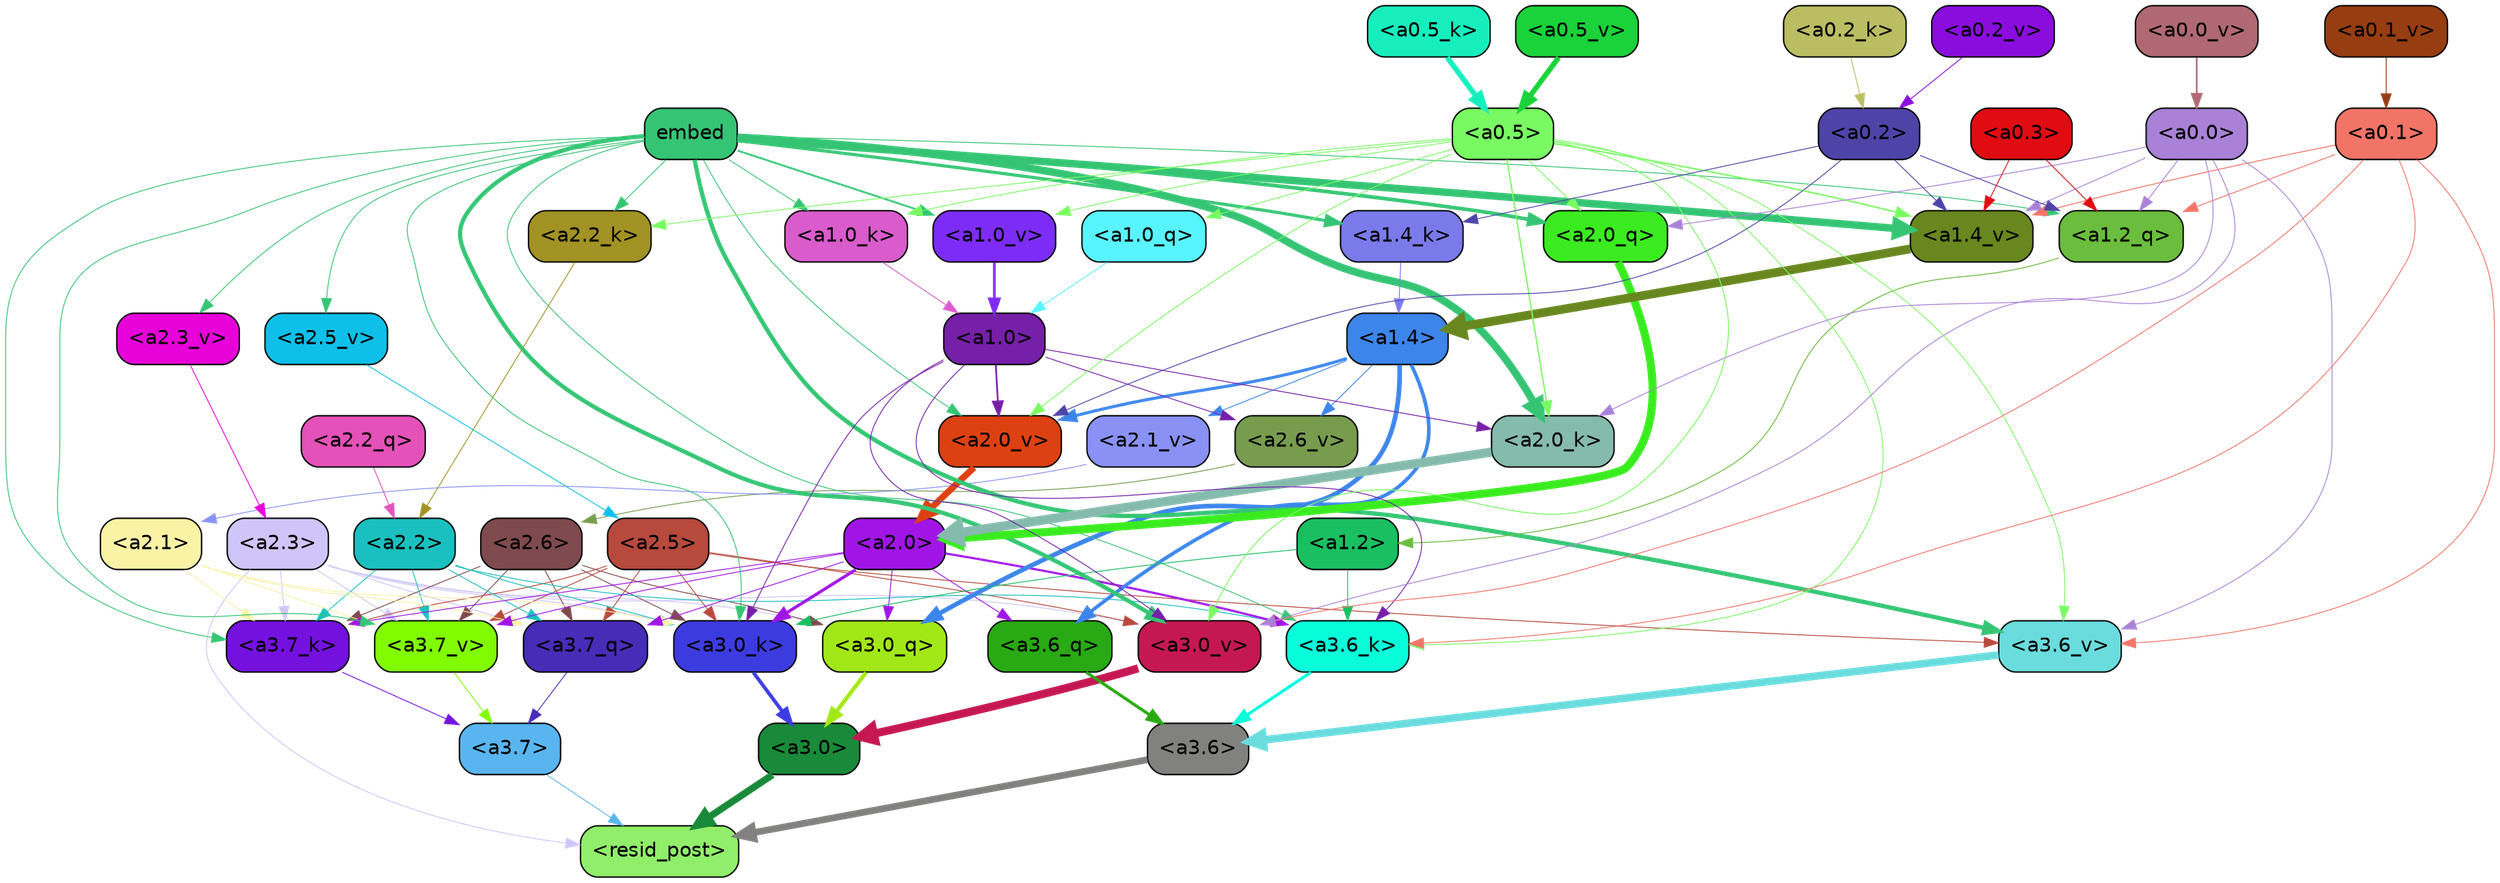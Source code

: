 strict digraph "" {
	graph [bgcolor=transparent,
		layout=dot,
		overlap=false,
		splines=true
	];
	"<a3.7>"	[color=black,
		fillcolor="#59b5f0",
		fontname=Helvetica,
		shape=box,
		style="filled, rounded"];
	"<resid_post>"	[color=black,
		fillcolor="#91ee6b",
		fontname=Helvetica,
		shape=box,
		style="filled, rounded"];
	"<a3.7>" -> "<resid_post>"	[color="#59b5f0",
		penwidth=0.6];
	"<a3.6>"	[color=black,
		fillcolor="#818280",
		fontname=Helvetica,
		shape=box,
		style="filled, rounded"];
	"<a3.6>" -> "<resid_post>"	[color="#818280",
		penwidth=4.753257989883423];
	"<a3.0>"	[color=black,
		fillcolor="#198a39",
		fontname=Helvetica,
		shape=box,
		style="filled, rounded"];
	"<a3.0>" -> "<resid_post>"	[color="#198a39",
		penwidth=4.90053927898407];
	"<a2.3>"	[color=black,
		fillcolor="#d0c5f8",
		fontname=Helvetica,
		shape=box,
		style="filled, rounded"];
	"<a2.3>" -> "<resid_post>"	[color="#d0c5f8",
		penwidth=0.6];
	"<a3.7_q>"	[color=black,
		fillcolor="#462cb7",
		fontname=Helvetica,
		shape=box,
		style="filled, rounded"];
	"<a2.3>" -> "<a3.7_q>"	[color="#d0c5f8",
		penwidth=0.6];
	"<a3.0_q>"	[color=black,
		fillcolor="#a2e717",
		fontname=Helvetica,
		shape=box,
		style="filled, rounded"];
	"<a2.3>" -> "<a3.0_q>"	[color="#d0c5f8",
		penwidth=0.6];
	"<a3.7_k>"	[color=black,
		fillcolor="#7411df",
		fontname=Helvetica,
		shape=box,
		style="filled, rounded"];
	"<a2.3>" -> "<a3.7_k>"	[color="#d0c5f8",
		penwidth=0.6];
	"<a3.0_k>"	[color=black,
		fillcolor="#3c3be0",
		fontname=Helvetica,
		shape=box,
		style="filled, rounded"];
	"<a2.3>" -> "<a3.0_k>"	[color="#d0c5f8",
		penwidth=0.6];
	"<a3.7_v>"	[color=black,
		fillcolor="#81fb00",
		fontname=Helvetica,
		shape=box,
		style="filled, rounded"];
	"<a2.3>" -> "<a3.7_v>"	[color="#d0c5f8",
		penwidth=0.6];
	"<a3.0_v>"	[color=black,
		fillcolor="#c51852",
		fontname=Helvetica,
		shape=box,
		style="filled, rounded"];
	"<a2.3>" -> "<a3.0_v>"	[color="#d0c5f8",
		penwidth=0.6];
	"<a3.7_q>" -> "<a3.7>"	[color="#462cb7",
		penwidth=0.6];
	"<a3.6_q>"	[color=black,
		fillcolor="#29a914",
		fontname=Helvetica,
		shape=box,
		style="filled, rounded"];
	"<a3.6_q>" -> "<a3.6>"	[color="#29a914",
		penwidth=2.160832464694977];
	"<a3.0_q>" -> "<a3.0>"	[color="#a2e717",
		penwidth=2.870753765106201];
	"<a3.7_k>" -> "<a3.7>"	[color="#7411df",
		penwidth=0.6];
	"<a3.6_k>"	[color=black,
		fillcolor="#07fed9",
		fontname=Helvetica,
		shape=box,
		style="filled, rounded"];
	"<a3.6_k>" -> "<a3.6>"	[color="#07fed9",
		penwidth=2.13908451795578];
	"<a3.0_k>" -> "<a3.0>"	[color="#3c3be0",
		penwidth=2.520303964614868];
	"<a3.7_v>" -> "<a3.7>"	[color="#81fb00",
		penwidth=0.6];
	"<a3.6_v>"	[color=black,
		fillcolor="#6adcdd",
		fontname=Helvetica,
		shape=box,
		style="filled, rounded"];
	"<a3.6_v>" -> "<a3.6>"	[color="#6adcdd",
		penwidth=5.297133803367615];
	"<a3.0_v>" -> "<a3.0>"	[color="#c51852",
		penwidth=5.680712580680847];
	"<a2.6>"	[color=black,
		fillcolor="#7f4a4e",
		fontname=Helvetica,
		shape=box,
		style="filled, rounded"];
	"<a2.6>" -> "<a3.7_q>"	[color="#7f4a4e",
		penwidth=0.6];
	"<a2.6>" -> "<a3.0_q>"	[color="#7f4a4e",
		penwidth=0.6];
	"<a2.6>" -> "<a3.7_k>"	[color="#7f4a4e",
		penwidth=0.6];
	"<a2.6>" -> "<a3.0_k>"	[color="#7f4a4e",
		penwidth=0.6];
	"<a2.6>" -> "<a3.7_v>"	[color="#7f4a4e",
		penwidth=0.6];
	"<a2.5>"	[color=black,
		fillcolor="#b7493d",
		fontname=Helvetica,
		shape=box,
		style="filled, rounded"];
	"<a2.5>" -> "<a3.7_q>"	[color="#b7493d",
		penwidth=0.6];
	"<a2.5>" -> "<a3.7_k>"	[color="#b7493d",
		penwidth=0.6];
	"<a2.5>" -> "<a3.0_k>"	[color="#b7493d",
		penwidth=0.6];
	"<a2.5>" -> "<a3.7_v>"	[color="#b7493d",
		penwidth=0.6];
	"<a2.5>" -> "<a3.6_v>"	[color="#b7493d",
		penwidth=0.6];
	"<a2.5>" -> "<a3.0_v>"	[color="#b7493d",
		penwidth=0.6];
	"<a2.2>"	[color=black,
		fillcolor="#1ac0bf",
		fontname=Helvetica,
		shape=box,
		style="filled, rounded"];
	"<a2.2>" -> "<a3.7_q>"	[color="#1ac0bf",
		penwidth=0.6];
	"<a2.2>" -> "<a3.7_k>"	[color="#1ac0bf",
		penwidth=0.6];
	"<a2.2>" -> "<a3.6_k>"	[color="#1ac0bf",
		penwidth=0.6];
	"<a2.2>" -> "<a3.0_k>"	[color="#1ac0bf",
		penwidth=0.6];
	"<a2.2>" -> "<a3.7_v>"	[color="#1ac0bf",
		penwidth=0.6];
	"<a2.1>"	[color=black,
		fillcolor="#faf2a5",
		fontname=Helvetica,
		shape=box,
		style="filled, rounded"];
	"<a2.1>" -> "<a3.7_q>"	[color="#faf2a5",
		penwidth=0.6];
	"<a2.1>" -> "<a3.7_k>"	[color="#faf2a5",
		penwidth=0.6];
	"<a2.1>" -> "<a3.0_k>"	[color="#faf2a5",
		penwidth=0.6];
	"<a2.1>" -> "<a3.7_v>"	[color="#faf2a5",
		penwidth=0.6];
	"<a2.0>"	[color=black,
		fillcolor="#a015e5",
		fontname=Helvetica,
		shape=box,
		style="filled, rounded"];
	"<a2.0>" -> "<a3.7_q>"	[color="#a015e5",
		penwidth=0.6];
	"<a2.0>" -> "<a3.6_q>"	[color="#a015e5",
		penwidth=0.6];
	"<a2.0>" -> "<a3.0_q>"	[color="#a015e5",
		penwidth=0.6];
	"<a2.0>" -> "<a3.7_k>"	[color="#a015e5",
		penwidth=0.6];
	"<a2.0>" -> "<a3.6_k>"	[color="#a015e5",
		penwidth=1.5348684191703796];
	"<a2.0>" -> "<a3.0_k>"	[color="#a015e5",
		penwidth=2.172017753124237];
	"<a2.0>" -> "<a3.7_v>"	[color="#a015e5",
		penwidth=0.6];
	"<a1.4>"	[color=black,
		fillcolor="#3c85ea",
		fontname=Helvetica,
		shape=box,
		style="filled, rounded"];
	"<a1.4>" -> "<a3.6_q>"	[color="#3c85ea",
		penwidth=2.532623291015625];
	"<a1.4>" -> "<a3.0_q>"	[color="#3c85ea",
		penwidth=3.2595192790031433];
	"<a2.6_v>"	[color=black,
		fillcolor="#779c4e",
		fontname=Helvetica,
		shape=box,
		style="filled, rounded"];
	"<a1.4>" -> "<a2.6_v>"	[color="#3c85ea",
		penwidth=0.6];
	"<a2.1_v>"	[color=black,
		fillcolor="#8992f4",
		fontname=Helvetica,
		shape=box,
		style="filled, rounded"];
	"<a1.4>" -> "<a2.1_v>"	[color="#3c85ea",
		penwidth=0.6];
	"<a2.0_v>"	[color=black,
		fillcolor="#dd4111",
		fontname=Helvetica,
		shape=box,
		style="filled, rounded"];
	"<a1.4>" -> "<a2.0_v>"	[color="#3c85ea",
		penwidth=2.1199009865522385];
	embed	[color=black,
		fillcolor="#35c474",
		fontname=Helvetica,
		shape=box,
		style="filled, rounded"];
	embed -> "<a3.7_k>"	[color="#35c474",
		penwidth=0.6];
	embed -> "<a3.6_k>"	[color="#35c474",
		penwidth=0.6];
	embed -> "<a3.0_k>"	[color="#35c474",
		penwidth=0.6117386221885681];
	embed -> "<a3.7_v>"	[color="#35c474",
		penwidth=0.6];
	embed -> "<a3.6_v>"	[color="#35c474",
		penwidth=3.0186105966567993];
	embed -> "<a3.0_v>"	[color="#35c474",
		penwidth=2.969020187854767];
	"<a2.0_q>"	[color=black,
		fillcolor="#3aec1f",
		fontname=Helvetica,
		shape=box,
		style="filled, rounded"];
	embed -> "<a2.0_q>"	[color="#35c474",
		penwidth=2.5791755318641663];
	"<a2.2_k>"	[color=black,
		fillcolor="#a19223",
		fontname=Helvetica,
		shape=box,
		style="filled, rounded"];
	embed -> "<a2.2_k>"	[color="#35c474",
		penwidth=0.6];
	"<a2.0_k>"	[color=black,
		fillcolor="#85bbac",
		fontname=Helvetica,
		shape=box,
		style="filled, rounded"];
	embed -> "<a2.0_k>"	[color="#35c474",
		penwidth=5.307481050491333];
	"<a2.5_v>"	[color=black,
		fillcolor="#0ec0e9",
		fontname=Helvetica,
		shape=box,
		style="filled, rounded"];
	embed -> "<a2.5_v>"	[color="#35c474",
		penwidth=0.6];
	"<a2.3_v>"	[color=black,
		fillcolor="#e702da",
		fontname=Helvetica,
		shape=box,
		style="filled, rounded"];
	embed -> "<a2.3_v>"	[color="#35c474",
		penwidth=0.6];
	embed -> "<a2.0_v>"	[color="#35c474",
		penwidth=0.6];
	"<a1.2_q>"	[color=black,
		fillcolor="#6abd3d",
		fontname=Helvetica,
		shape=box,
		style="filled, rounded"];
	embed -> "<a1.2_q>"	[color="#35c474",
		penwidth=0.6];
	"<a1.4_k>"	[color=black,
		fillcolor="#7a7aea",
		fontname=Helvetica,
		shape=box,
		style="filled, rounded"];
	embed -> "<a1.4_k>"	[color="#35c474",
		penwidth=2.1839776039123535];
	"<a1.0_k>"	[color=black,
		fillcolor="#da5bcc",
		fontname=Helvetica,
		shape=box,
		style="filled, rounded"];
	embed -> "<a1.0_k>"	[color="#35c474",
		penwidth=0.6];
	"<a1.4_v>"	[color=black,
		fillcolor="#68871f",
		fontname=Helvetica,
		shape=box,
		style="filled, rounded"];
	embed -> "<a1.4_v>"	[color="#35c474",
		penwidth=5.2540810108184814];
	"<a1.0_v>"	[color=black,
		fillcolor="#7d2cf8",
		fontname=Helvetica,
		shape=box,
		style="filled, rounded"];
	embed -> "<a1.0_v>"	[color="#35c474",
		penwidth=1.3048751950263977];
	"<a1.2>"	[color=black,
		fillcolor="#19bf61",
		fontname=Helvetica,
		shape=box,
		style="filled, rounded"];
	"<a1.2>" -> "<a3.6_k>"	[color="#19bf61",
		penwidth=0.6];
	"<a1.2>" -> "<a3.0_k>"	[color="#19bf61",
		penwidth=0.6];
	"<a1.0>"	[color=black,
		fillcolor="#761fa9",
		fontname=Helvetica,
		shape=box,
		style="filled, rounded"];
	"<a1.0>" -> "<a3.6_k>"	[color="#761fa9",
		penwidth=0.6];
	"<a1.0>" -> "<a3.0_k>"	[color="#761fa9",
		penwidth=0.6];
	"<a1.0>" -> "<a3.0_v>"	[color="#761fa9",
		penwidth=0.6];
	"<a1.0>" -> "<a2.0_k>"	[color="#761fa9",
		penwidth=0.6];
	"<a1.0>" -> "<a2.6_v>"	[color="#761fa9",
		penwidth=0.6];
	"<a1.0>" -> "<a2.0_v>"	[color="#761fa9",
		penwidth=1.237271785736084];
	"<a0.5>"	[color=black,
		fillcolor="#79fa62",
		fontname=Helvetica,
		shape=box,
		style="filled, rounded"];
	"<a0.5>" -> "<a3.6_k>"	[color="#79fa62",
		penwidth=0.6];
	"<a0.5>" -> "<a3.6_v>"	[color="#79fa62",
		penwidth=0.6];
	"<a0.5>" -> "<a3.0_v>"	[color="#79fa62",
		penwidth=0.6409564018249512];
	"<a0.5>" -> "<a2.0_q>"	[color="#79fa62",
		penwidth=0.6];
	"<a0.5>" -> "<a2.2_k>"	[color="#79fa62",
		penwidth=0.6];
	"<a0.5>" -> "<a2.0_k>"	[color="#79fa62",
		penwidth=0.9355769157409668];
	"<a0.5>" -> "<a2.0_v>"	[color="#79fa62",
		penwidth=0.6];
	"<a1.0_q>"	[color=black,
		fillcolor="#58f4fe",
		fontname=Helvetica,
		shape=box,
		style="filled, rounded"];
	"<a0.5>" -> "<a1.0_q>"	[color="#79fa62",
		penwidth=0.6];
	"<a0.5>" -> "<a1.0_k>"	[color="#79fa62",
		penwidth=0.6];
	"<a0.5>" -> "<a1.4_v>"	[color="#79fa62",
		penwidth=1.016412615776062];
	"<a0.5>" -> "<a1.0_v>"	[color="#79fa62",
		penwidth=0.6];
	"<a0.1>"	[color=black,
		fillcolor="#f27467",
		fontname=Helvetica,
		shape=box,
		style="filled, rounded"];
	"<a0.1>" -> "<a3.6_k>"	[color="#f27467",
		penwidth=0.6];
	"<a0.1>" -> "<a3.6_v>"	[color="#f27467",
		penwidth=0.6];
	"<a0.1>" -> "<a3.0_v>"	[color="#f27467",
		penwidth=0.6];
	"<a0.1>" -> "<a1.2_q>"	[color="#f27467",
		penwidth=0.6];
	"<a0.1>" -> "<a1.4_v>"	[color="#f27467",
		penwidth=0.6440334320068359];
	"<a0.0>"	[color=black,
		fillcolor="#a981d6",
		fontname=Helvetica,
		shape=box,
		style="filled, rounded"];
	"<a0.0>" -> "<a3.6_v>"	[color="#a981d6",
		penwidth=0.6];
	"<a0.0>" -> "<a3.0_v>"	[color="#a981d6",
		penwidth=0.6];
	"<a0.0>" -> "<a2.0_q>"	[color="#a981d6",
		penwidth=0.6];
	"<a0.0>" -> "<a2.0_k>"	[color="#a981d6",
		penwidth=0.6];
	"<a0.0>" -> "<a1.2_q>"	[color="#a981d6",
		penwidth=0.6];
	"<a0.0>" -> "<a1.4_v>"	[color="#a981d6",
		penwidth=0.6];
	"<a2.2_q>"	[color=black,
		fillcolor="#e451b8",
		fontname=Helvetica,
		shape=box,
		style="filled, rounded"];
	"<a2.2_q>" -> "<a2.2>"	[color="#e451b8",
		penwidth=0.6];
	"<a2.0_q>" -> "<a2.0>"	[color="#3aec1f",
		penwidth=5.682948350906372];
	"<a2.2_k>" -> "<a2.2>"	[color="#a19223",
		penwidth=0.6];
	"<a2.0_k>" -> "<a2.0>"	[color="#85bbac",
		penwidth=6.450693130493164];
	"<a2.6_v>" -> "<a2.6>"	[color="#779c4e",
		penwidth=0.6];
	"<a2.5_v>" -> "<a2.5>"	[color="#0ec0e9",
		penwidth=0.6];
	"<a2.3_v>" -> "<a2.3>"	[color="#e702da",
		penwidth=0.6];
	"<a2.1_v>" -> "<a2.1>"	[color="#8992f4",
		penwidth=0.6];
	"<a2.0_v>" -> "<a2.0>"	[color="#dd4111",
		penwidth=4.592647075653076];
	"<a0.2>"	[color=black,
		fillcolor="#4e44a8",
		fontname=Helvetica,
		shape=box,
		style="filled, rounded"];
	"<a0.2>" -> "<a2.0_v>"	[color="#4e44a8",
		penwidth=0.6];
	"<a0.2>" -> "<a1.2_q>"	[color="#4e44a8",
		penwidth=0.6];
	"<a0.2>" -> "<a1.4_k>"	[color="#4e44a8",
		penwidth=0.6];
	"<a0.2>" -> "<a1.4_v>"	[color="#4e44a8",
		penwidth=0.6];
	"<a1.2_q>" -> "<a1.2>"	[color="#6abd3d",
		penwidth=0.6323684453964233];
	"<a1.0_q>" -> "<a1.0>"	[color="#58f4fe",
		penwidth=0.6];
	"<a1.4_k>" -> "<a1.4>"	[color="#7a7aea",
		penwidth=0.6];
	"<a1.0_k>" -> "<a1.0>"	[color="#da5bcc",
		penwidth=0.6];
	"<a1.4_v>" -> "<a1.4>"	[color="#68871f",
		penwidth=6.149721145629883];
	"<a1.0_v>" -> "<a1.0>"	[color="#7d2cf8",
		penwidth=1.874430701136589];
	"<a0.3>"	[color=black,
		fillcolor="#e10b12",
		fontname=Helvetica,
		shape=box,
		style="filled, rounded"];
	"<a0.3>" -> "<a1.2_q>"	[color="#e10b12",
		penwidth=0.6];
	"<a0.3>" -> "<a1.4_v>"	[color="#e10b12",
		penwidth=0.6];
	"<a0.5_k>"	[color=black,
		fillcolor="#17eebe",
		fontname=Helvetica,
		shape=box,
		style="filled, rounded"];
	"<a0.5_k>" -> "<a0.5>"	[color="#17eebe",
		penwidth=3.7383413314819336];
	"<a0.2_k>"	[color=black,
		fillcolor="#babd61",
		fontname=Helvetica,
		shape=box,
		style="filled, rounded"];
	"<a0.2_k>" -> "<a0.2>"	[color="#babd61",
		penwidth=0.6];
	"<a0.5_v>"	[color=black,
		fillcolor="#1ad239",
		fontname=Helvetica,
		shape=box,
		style="filled, rounded"];
	"<a0.5_v>" -> "<a0.5>"	[color="#1ad239",
		penwidth=3.717004656791687];
	"<a0.2_v>"	[color=black,
		fillcolor="#8a0dde",
		fontname=Helvetica,
		shape=box,
		style="filled, rounded"];
	"<a0.2_v>" -> "<a0.2>"	[color="#8a0dde",
		penwidth=0.6];
	"<a0.1_v>"	[color=black,
		fillcolor="#973d12",
		fontname=Helvetica,
		shape=box,
		style="filled, rounded"];
	"<a0.1_v>" -> "<a0.1>"	[color="#973d12",
		penwidth=0.6493067741394043];
	"<a0.0_v>"	[color=black,
		fillcolor="#b06972",
		fontname=Helvetica,
		shape=box,
		style="filled, rounded"];
	"<a0.0_v>" -> "<a0.0>"	[color="#b06972",
		penwidth=1.1432268619537354];
}
